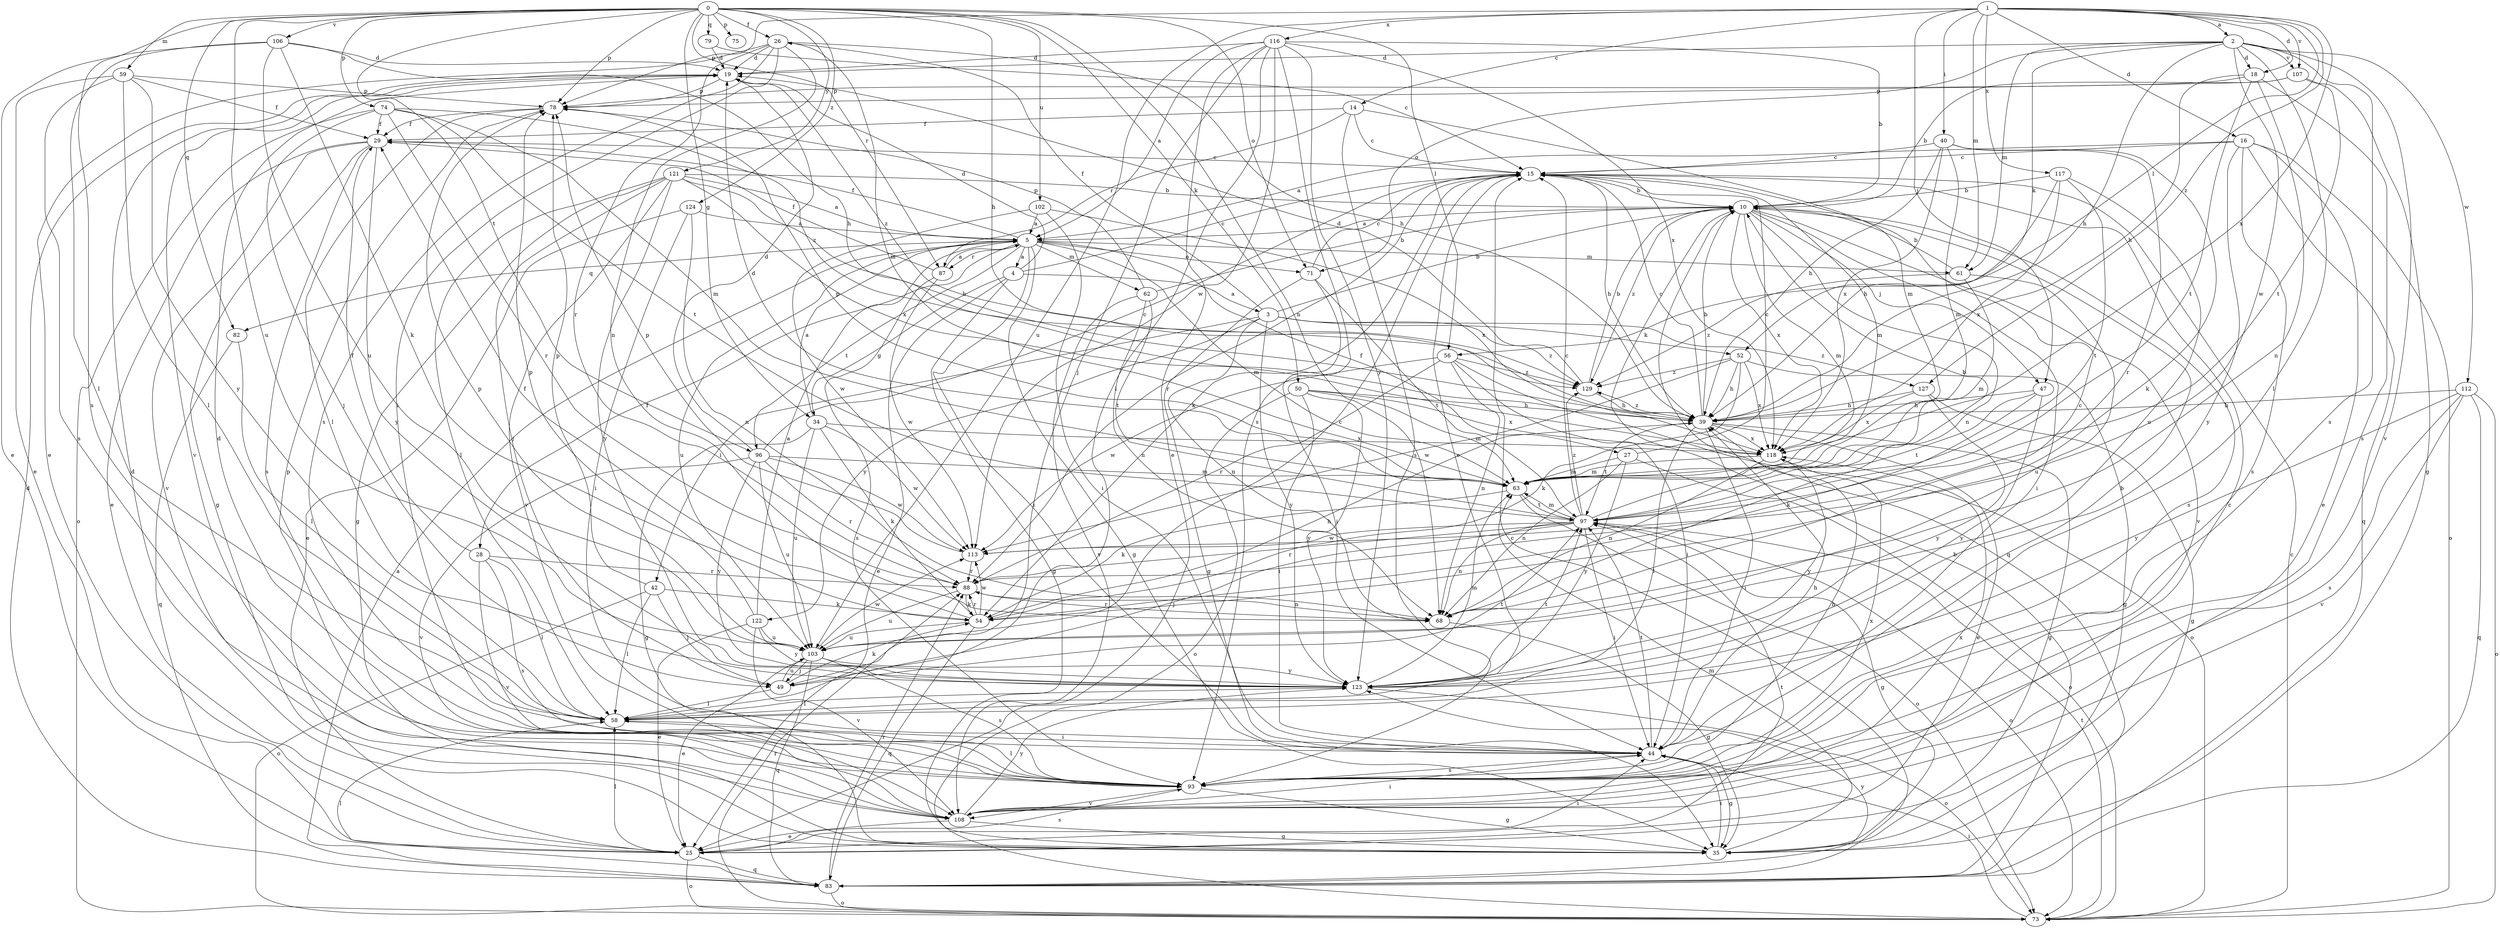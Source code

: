 strict digraph  {
0;
1;
2;
3;
4;
5;
10;
14;
15;
16;
18;
19;
25;
26;
27;
28;
29;
34;
35;
39;
40;
42;
44;
47;
49;
50;
52;
54;
56;
58;
59;
61;
62;
63;
68;
71;
73;
74;
75;
78;
79;
82;
83;
87;
88;
93;
96;
97;
102;
103;
106;
107;
108;
112;
113;
116;
117;
118;
121;
122;
123;
124;
127;
129;
0 -> 26  [label=f];
0 -> 34  [label=g];
0 -> 39  [label=h];
0 -> 50  [label=k];
0 -> 56  [label=l];
0 -> 59  [label=m];
0 -> 68  [label=n];
0 -> 71  [label=o];
0 -> 74  [label=p];
0 -> 75  [label=p];
0 -> 78  [label=p];
0 -> 79  [label=q];
0 -> 82  [label=q];
0 -> 87  [label=r];
0 -> 93  [label=s];
0 -> 96  [label=t];
0 -> 102  [label=u];
0 -> 103  [label=u];
0 -> 106  [label=v];
0 -> 121  [label=y];
0 -> 124  [label=z];
1 -> 2  [label=a];
1 -> 14  [label=c];
1 -> 16  [label=d];
1 -> 18  [label=d];
1 -> 40  [label=i];
1 -> 47  [label=j];
1 -> 56  [label=l];
1 -> 61  [label=m];
1 -> 78  [label=p];
1 -> 103  [label=u];
1 -> 107  [label=v];
1 -> 116  [label=x];
1 -> 117  [label=x];
1 -> 118  [label=x];
1 -> 127  [label=z];
2 -> 18  [label=d];
2 -> 19  [label=d];
2 -> 39  [label=h];
2 -> 52  [label=k];
2 -> 58  [label=l];
2 -> 61  [label=m];
2 -> 71  [label=o];
2 -> 93  [label=s];
2 -> 107  [label=v];
2 -> 108  [label=v];
2 -> 112  [label=w];
2 -> 113  [label=w];
3 -> 10  [label=b];
3 -> 26  [label=f];
3 -> 42  [label=i];
3 -> 52  [label=k];
3 -> 68  [label=n];
3 -> 122  [label=y];
3 -> 123  [label=y];
3 -> 127  [label=z];
3 -> 129  [label=z];
4 -> 3  [label=a];
4 -> 15  [label=c];
4 -> 19  [label=d];
4 -> 25  [label=e];
4 -> 34  [label=g];
4 -> 35  [label=g];
5 -> 4  [label=a];
5 -> 27  [label=f];
5 -> 28  [label=f];
5 -> 29  [label=f];
5 -> 35  [label=g];
5 -> 44  [label=i];
5 -> 61  [label=m];
5 -> 62  [label=m];
5 -> 63  [label=m];
5 -> 71  [label=o];
5 -> 82  [label=q];
5 -> 87  [label=r];
5 -> 96  [label=t];
5 -> 103  [label=u];
10 -> 5  [label=a];
10 -> 44  [label=i];
10 -> 47  [label=j];
10 -> 63  [label=m];
10 -> 68  [label=n];
10 -> 83  [label=q];
10 -> 93  [label=s];
10 -> 108  [label=v];
10 -> 118  [label=x];
10 -> 129  [label=z];
14 -> 15  [label=c];
14 -> 29  [label=f];
14 -> 63  [label=m];
14 -> 87  [label=r];
14 -> 93  [label=s];
15 -> 10  [label=b];
15 -> 39  [label=h];
15 -> 54  [label=k];
15 -> 63  [label=m];
15 -> 88  [label=r];
16 -> 5  [label=a];
16 -> 15  [label=c];
16 -> 25  [label=e];
16 -> 73  [label=o];
16 -> 83  [label=q];
16 -> 93  [label=s];
16 -> 123  [label=y];
18 -> 39  [label=h];
18 -> 68  [label=n];
18 -> 78  [label=p];
18 -> 93  [label=s];
18 -> 97  [label=t];
19 -> 78  [label=p];
19 -> 108  [label=v];
19 -> 129  [label=z];
25 -> 44  [label=i];
25 -> 58  [label=l];
25 -> 73  [label=o];
25 -> 83  [label=q];
25 -> 93  [label=s];
25 -> 97  [label=t];
26 -> 19  [label=d];
26 -> 25  [label=e];
26 -> 39  [label=h];
26 -> 44  [label=i];
26 -> 63  [label=m];
26 -> 68  [label=n];
26 -> 88  [label=r];
26 -> 93  [label=s];
27 -> 15  [label=c];
27 -> 63  [label=m];
27 -> 68  [label=n];
27 -> 73  [label=o];
27 -> 123  [label=y];
28 -> 29  [label=f];
28 -> 58  [label=l];
28 -> 88  [label=r];
28 -> 93  [label=s];
28 -> 108  [label=v];
29 -> 15  [label=c];
29 -> 25  [label=e];
29 -> 35  [label=g];
29 -> 93  [label=s];
29 -> 108  [label=v];
29 -> 123  [label=y];
34 -> 5  [label=a];
34 -> 35  [label=g];
34 -> 54  [label=k];
34 -> 103  [label=u];
34 -> 113  [label=w];
34 -> 118  [label=x];
35 -> 19  [label=d];
35 -> 44  [label=i];
35 -> 63  [label=m];
39 -> 10  [label=b];
39 -> 15  [label=c];
39 -> 25  [label=e];
39 -> 35  [label=g];
39 -> 44  [label=i];
39 -> 58  [label=l];
39 -> 97  [label=t];
39 -> 118  [label=x];
39 -> 129  [label=z];
40 -> 15  [label=c];
40 -> 39  [label=h];
40 -> 54  [label=k];
40 -> 63  [label=m];
40 -> 88  [label=r];
40 -> 118  [label=x];
42 -> 49  [label=j];
42 -> 54  [label=k];
42 -> 58  [label=l];
42 -> 73  [label=o];
42 -> 78  [label=p];
44 -> 10  [label=b];
44 -> 35  [label=g];
44 -> 39  [label=h];
44 -> 93  [label=s];
44 -> 97  [label=t];
47 -> 39  [label=h];
47 -> 54  [label=k];
47 -> 97  [label=t];
47 -> 123  [label=y];
49 -> 54  [label=k];
49 -> 58  [label=l];
49 -> 97  [label=t];
49 -> 103  [label=u];
50 -> 39  [label=h];
50 -> 44  [label=i];
50 -> 63  [label=m];
50 -> 73  [label=o];
50 -> 118  [label=x];
50 -> 123  [label=y];
52 -> 35  [label=g];
52 -> 39  [label=h];
52 -> 54  [label=k];
52 -> 113  [label=w];
52 -> 118  [label=x];
52 -> 129  [label=z];
54 -> 29  [label=f];
54 -> 39  [label=h];
54 -> 83  [label=q];
54 -> 88  [label=r];
54 -> 103  [label=u];
54 -> 113  [label=w];
56 -> 44  [label=i];
56 -> 68  [label=n];
56 -> 73  [label=o];
56 -> 88  [label=r];
56 -> 113  [label=w];
56 -> 129  [label=z];
58 -> 15  [label=c];
58 -> 44  [label=i];
59 -> 25  [label=e];
59 -> 29  [label=f];
59 -> 58  [label=l];
59 -> 78  [label=p];
59 -> 93  [label=s];
59 -> 123  [label=y];
61 -> 10  [label=b];
61 -> 63  [label=m];
61 -> 103  [label=u];
61 -> 129  [label=z];
62 -> 10  [label=b];
62 -> 68  [label=n];
62 -> 78  [label=p];
62 -> 97  [label=t];
62 -> 108  [label=v];
63 -> 19  [label=d];
63 -> 54  [label=k];
63 -> 73  [label=o];
63 -> 78  [label=p];
63 -> 97  [label=t];
68 -> 15  [label=c];
68 -> 35  [label=g];
68 -> 88  [label=r];
71 -> 15  [label=c];
71 -> 35  [label=g];
71 -> 44  [label=i];
71 -> 97  [label=t];
73 -> 15  [label=c];
73 -> 44  [label=i];
73 -> 88  [label=r];
73 -> 97  [label=t];
74 -> 29  [label=f];
74 -> 49  [label=j];
74 -> 63  [label=m];
74 -> 73  [label=o];
74 -> 88  [label=r];
74 -> 97  [label=t];
74 -> 129  [label=z];
78 -> 29  [label=f];
78 -> 58  [label=l];
79 -> 15  [label=c];
79 -> 19  [label=d];
82 -> 58  [label=l];
82 -> 83  [label=q];
83 -> 5  [label=a];
83 -> 10  [label=b];
83 -> 15  [label=c];
83 -> 19  [label=d];
83 -> 58  [label=l];
83 -> 73  [label=o];
83 -> 88  [label=r];
83 -> 123  [label=y];
87 -> 5  [label=a];
87 -> 29  [label=f];
87 -> 93  [label=s];
87 -> 113  [label=w];
88 -> 54  [label=k];
88 -> 68  [label=n];
88 -> 103  [label=u];
93 -> 19  [label=d];
93 -> 35  [label=g];
93 -> 39  [label=h];
93 -> 58  [label=l];
93 -> 108  [label=v];
93 -> 118  [label=x];
96 -> 15  [label=c];
96 -> 19  [label=d];
96 -> 63  [label=m];
96 -> 88  [label=r];
96 -> 103  [label=u];
96 -> 108  [label=v];
96 -> 113  [label=w];
96 -> 123  [label=y];
97 -> 10  [label=b];
97 -> 15  [label=c];
97 -> 35  [label=g];
97 -> 44  [label=i];
97 -> 49  [label=j];
97 -> 63  [label=m];
97 -> 68  [label=n];
97 -> 73  [label=o];
97 -> 88  [label=r];
97 -> 113  [label=w];
97 -> 129  [label=z];
102 -> 5  [label=a];
102 -> 44  [label=i];
102 -> 113  [label=w];
102 -> 118  [label=x];
103 -> 15  [label=c];
103 -> 25  [label=e];
103 -> 49  [label=j];
103 -> 78  [label=p];
103 -> 83  [label=q];
103 -> 93  [label=s];
103 -> 113  [label=w];
103 -> 123  [label=y];
106 -> 19  [label=d];
106 -> 25  [label=e];
106 -> 39  [label=h];
106 -> 54  [label=k];
106 -> 58  [label=l];
106 -> 103  [label=u];
107 -> 10  [label=b];
107 -> 35  [label=g];
107 -> 78  [label=p];
107 -> 97  [label=t];
108 -> 15  [label=c];
108 -> 25  [label=e];
108 -> 35  [label=g];
108 -> 44  [label=i];
108 -> 78  [label=p];
108 -> 118  [label=x];
108 -> 123  [label=y];
112 -> 39  [label=h];
112 -> 73  [label=o];
112 -> 83  [label=q];
112 -> 93  [label=s];
112 -> 108  [label=v];
112 -> 123  [label=y];
113 -> 78  [label=p];
113 -> 88  [label=r];
116 -> 5  [label=a];
116 -> 10  [label=b];
116 -> 19  [label=d];
116 -> 25  [label=e];
116 -> 49  [label=j];
116 -> 58  [label=l];
116 -> 93  [label=s];
116 -> 113  [label=w];
116 -> 118  [label=x];
116 -> 123  [label=y];
117 -> 10  [label=b];
117 -> 39  [label=h];
117 -> 97  [label=t];
117 -> 103  [label=u];
117 -> 118  [label=x];
118 -> 63  [label=m];
118 -> 68  [label=n];
118 -> 123  [label=y];
121 -> 5  [label=a];
121 -> 10  [label=b];
121 -> 35  [label=g];
121 -> 39  [label=h];
121 -> 49  [label=j];
121 -> 58  [label=l];
121 -> 108  [label=v];
121 -> 118  [label=x];
121 -> 123  [label=y];
122 -> 5  [label=a];
122 -> 25  [label=e];
122 -> 78  [label=p];
122 -> 103  [label=u];
122 -> 108  [label=v];
122 -> 123  [label=y];
123 -> 58  [label=l];
123 -> 63  [label=m];
123 -> 73  [label=o];
123 -> 97  [label=t];
124 -> 5  [label=a];
124 -> 25  [label=e];
124 -> 44  [label=i];
124 -> 68  [label=n];
127 -> 35  [label=g];
127 -> 39  [label=h];
127 -> 118  [label=x];
127 -> 123  [label=y];
129 -> 10  [label=b];
129 -> 19  [label=d];
129 -> 39  [label=h];
}
